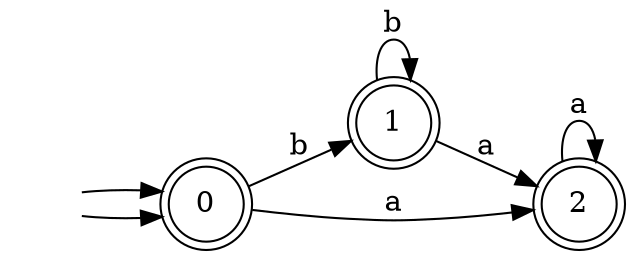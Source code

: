 digraph finite_state_machine {
	rankdir=LR size="8,5"
	node [shape=doublecircle]
	0
	1
	2
	node [shape=circle]
	"" [style=invis]
	"" -> 0
	0 -> 1 [label=b]
	1 -> 1 [label=b]
	"" [style=invis]
	"" -> 0
	0 -> 2 [label=a]
	1 -> 2 [label=a]
	2 -> 2 [label=a]
}
